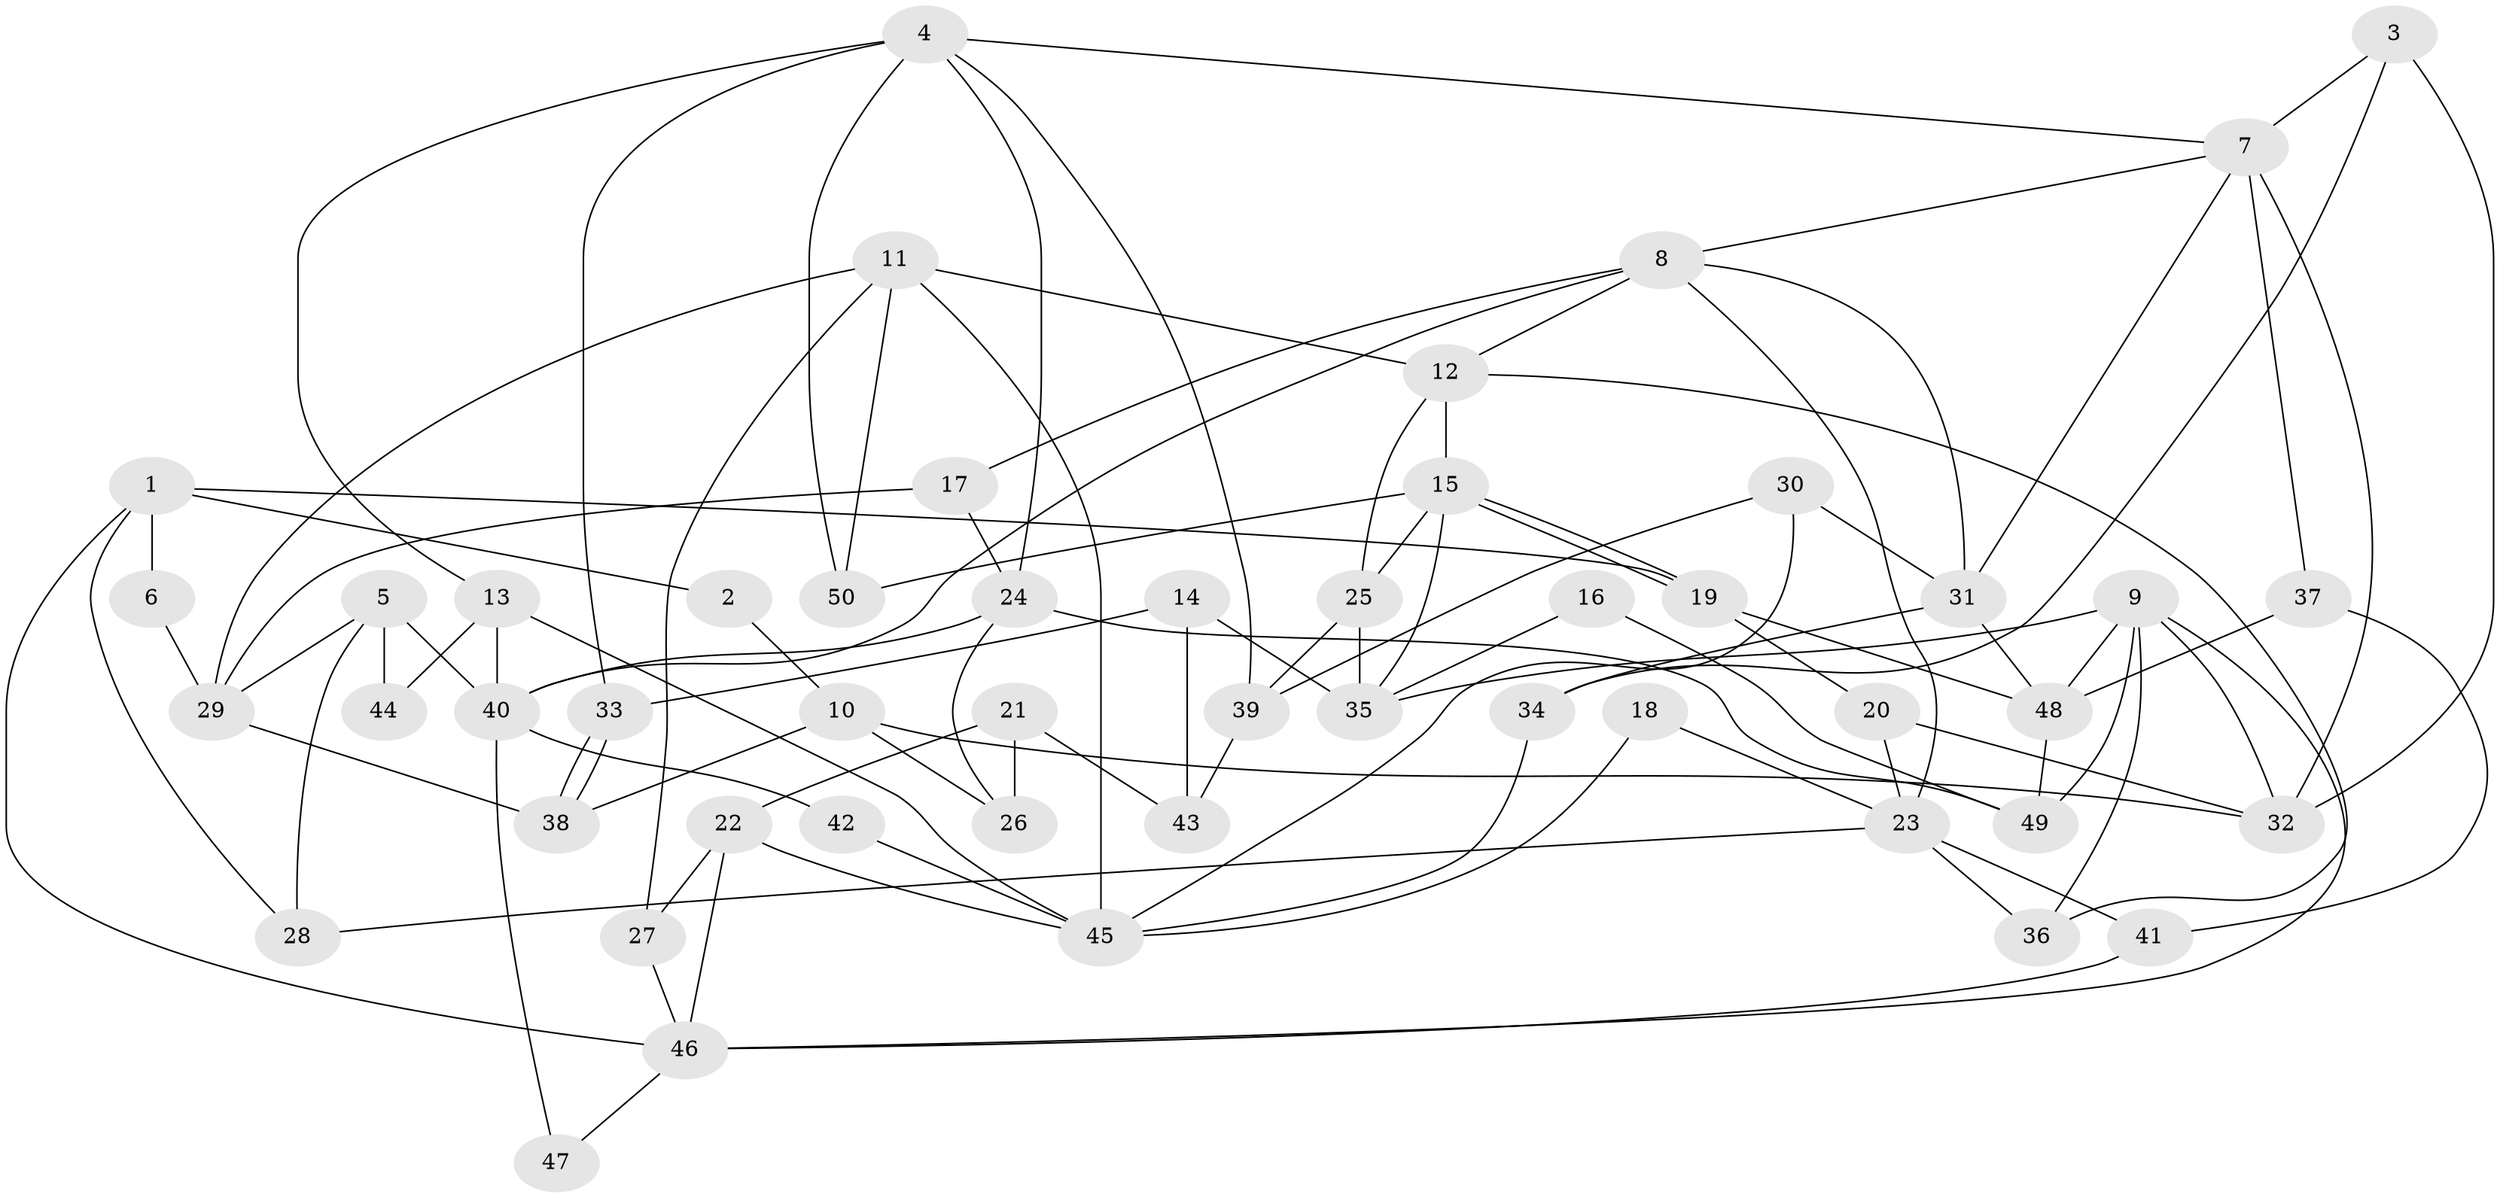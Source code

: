 // coarse degree distribution, {5: 0.2, 2: 0.25, 8: 0.1, 9: 0.1, 7: 0.1, 4: 0.1, 3: 0.1, 6: 0.05}
// Generated by graph-tools (version 1.1) at 2025/50/03/04/25 22:50:47]
// undirected, 50 vertices, 100 edges
graph export_dot {
  node [color=gray90,style=filled];
  1;
  2;
  3;
  4;
  5;
  6;
  7;
  8;
  9;
  10;
  11;
  12;
  13;
  14;
  15;
  16;
  17;
  18;
  19;
  20;
  21;
  22;
  23;
  24;
  25;
  26;
  27;
  28;
  29;
  30;
  31;
  32;
  33;
  34;
  35;
  36;
  37;
  38;
  39;
  40;
  41;
  42;
  43;
  44;
  45;
  46;
  47;
  48;
  49;
  50;
  1 -- 19;
  1 -- 46;
  1 -- 2;
  1 -- 6;
  1 -- 28;
  2 -- 10;
  3 -- 34;
  3 -- 32;
  3 -- 7;
  4 -- 7;
  4 -- 50;
  4 -- 13;
  4 -- 24;
  4 -- 33;
  4 -- 39;
  5 -- 29;
  5 -- 28;
  5 -- 40;
  5 -- 44;
  6 -- 29;
  7 -- 8;
  7 -- 31;
  7 -- 32;
  7 -- 37;
  8 -- 12;
  8 -- 40;
  8 -- 17;
  8 -- 23;
  8 -- 31;
  9 -- 36;
  9 -- 49;
  9 -- 32;
  9 -- 35;
  9 -- 46;
  9 -- 48;
  10 -- 32;
  10 -- 26;
  10 -- 38;
  11 -- 12;
  11 -- 29;
  11 -- 27;
  11 -- 45;
  11 -- 50;
  12 -- 25;
  12 -- 15;
  12 -- 36;
  13 -- 45;
  13 -- 40;
  13 -- 44;
  14 -- 35;
  14 -- 33;
  14 -- 43;
  15 -- 19;
  15 -- 19;
  15 -- 25;
  15 -- 35;
  15 -- 50;
  16 -- 49;
  16 -- 35;
  17 -- 24;
  17 -- 29;
  18 -- 23;
  18 -- 45;
  19 -- 48;
  19 -- 20;
  20 -- 32;
  20 -- 23;
  21 -- 22;
  21 -- 43;
  21 -- 26;
  22 -- 46;
  22 -- 27;
  22 -- 45;
  23 -- 28;
  23 -- 36;
  23 -- 41;
  24 -- 40;
  24 -- 26;
  24 -- 49;
  25 -- 35;
  25 -- 39;
  27 -- 46;
  29 -- 38;
  30 -- 31;
  30 -- 45;
  30 -- 39;
  31 -- 34;
  31 -- 48;
  33 -- 38;
  33 -- 38;
  34 -- 45;
  37 -- 48;
  37 -- 41;
  39 -- 43;
  40 -- 42;
  40 -- 47;
  41 -- 46;
  42 -- 45;
  46 -- 47;
  48 -- 49;
}
